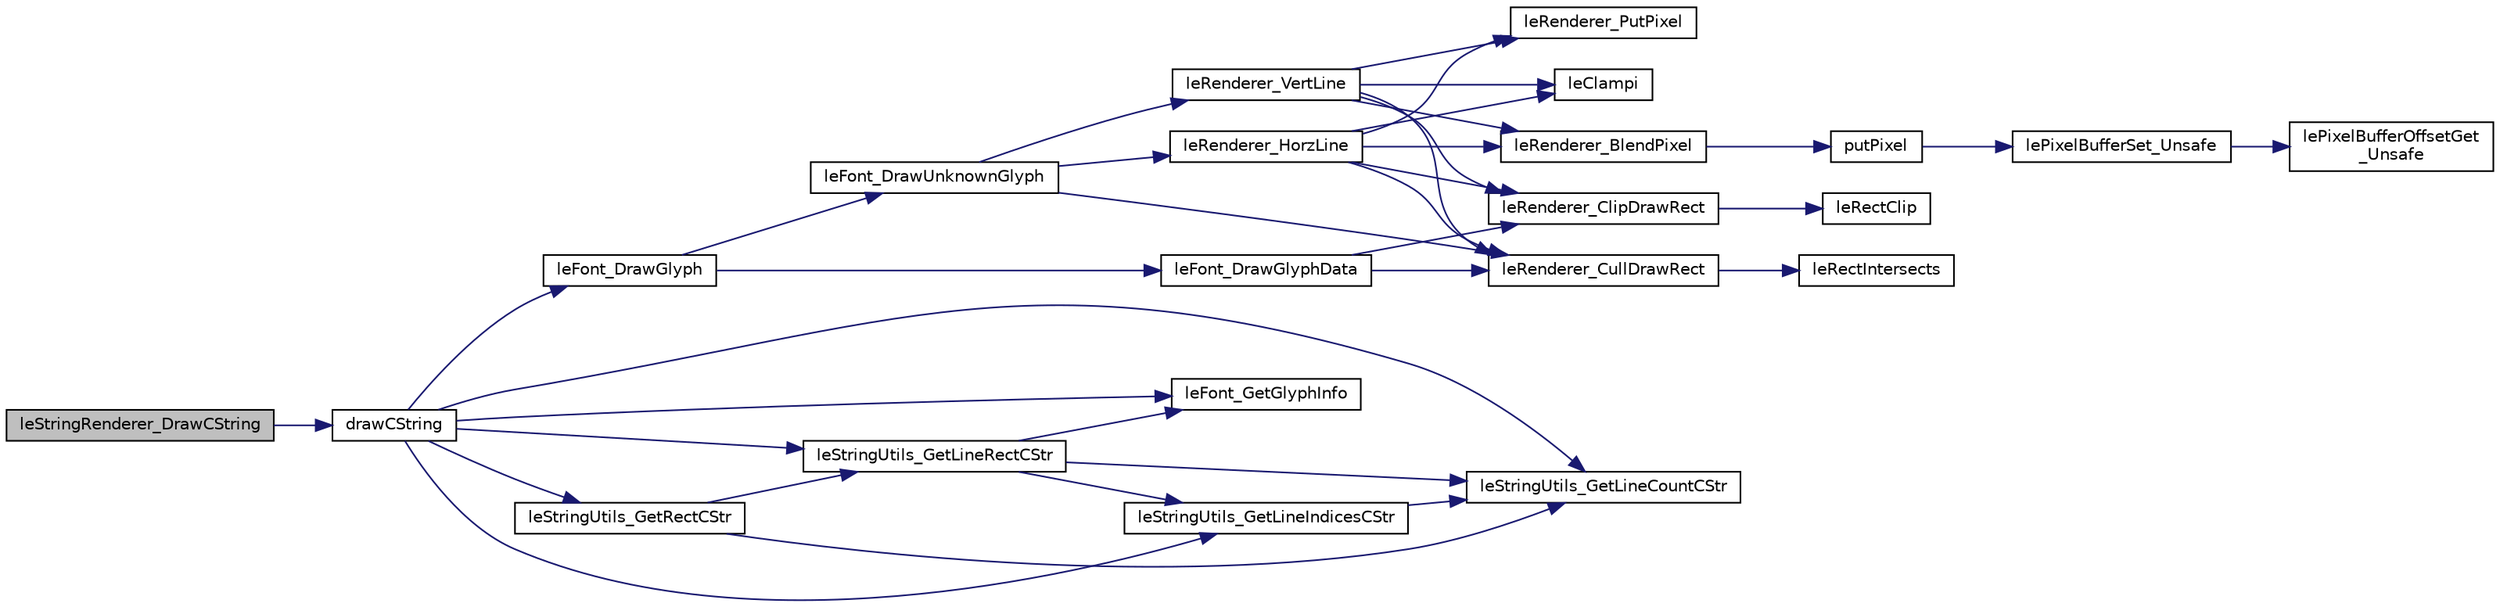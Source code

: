 digraph "leStringRenderer_DrawCString"
{
 // LATEX_PDF_SIZE
  edge [fontname="Helvetica",fontsize="10",labelfontname="Helvetica",labelfontsize="10"];
  node [fontname="Helvetica",fontsize="10",shape=record];
  rankdir="LR";
  Node1 [label="leStringRenderer_DrawCString",height=0.2,width=0.4,color="black", fillcolor="grey75", style="filled", fontcolor="black",tooltip=" "];
  Node1 -> Node2 [color="midnightblue",fontsize="10",style="solid",fontname="Helvetica"];
  Node2 [label="drawCString",height=0.2,width=0.4,color="black", fillcolor="white", style="filled",URL="$legato__string__renderer_8c.html#a213402f8bd6222abaf1651cbf96e8f9b",tooltip=" "];
  Node2 -> Node3 [color="midnightblue",fontsize="10",style="solid",fontname="Helvetica"];
  Node3 [label="leFont_DrawGlyph",height=0.2,width=0.4,color="black", fillcolor="white", style="filled",URL="$legato__font_8c.html#aa1ca1fb28984b2518932a1464df7e79a",tooltip=" "];
  Node3 -> Node4 [color="midnightblue",fontsize="10",style="solid",fontname="Helvetica"];
  Node4 [label="leFont_DrawGlyphData",height=0.2,width=0.4,color="black", fillcolor="white", style="filled",URL="$legato__font_8c.html#ab915c5dd71aa54e3755ac7e7e77120bf",tooltip=" "];
  Node4 -> Node5 [color="midnightblue",fontsize="10",style="solid",fontname="Helvetica"];
  Node5 [label="leRenderer_ClipDrawRect",height=0.2,width=0.4,color="black", fillcolor="white", style="filled",URL="$legato__renderer_8c.html#ac36b73cb9733f69bd771a3cdf4131c8c",tooltip=" "];
  Node5 -> Node6 [color="midnightblue",fontsize="10",style="solid",fontname="Helvetica"];
  Node6 [label="leRectClip",height=0.2,width=0.4,color="black", fillcolor="white", style="filled",URL="$legato__rect_8c.html#ac19d2a378a0bed1eb149afa2c07256be",tooltip=" "];
  Node4 -> Node7 [color="midnightblue",fontsize="10",style="solid",fontname="Helvetica"];
  Node7 [label="leRenderer_CullDrawRect",height=0.2,width=0.4,color="black", fillcolor="white", style="filled",URL="$legato__renderer_8c.html#a44a51a15a56b9b06042807e28ccdbfa9",tooltip=" "];
  Node7 -> Node8 [color="midnightblue",fontsize="10",style="solid",fontname="Helvetica"];
  Node8 [label="leRectIntersects",height=0.2,width=0.4,color="black", fillcolor="white", style="filled",URL="$legato__rect_8c.html#a3ae2e8d6ed6a3a5af11b9273fb02195d",tooltip=" "];
  Node3 -> Node9 [color="midnightblue",fontsize="10",style="solid",fontname="Helvetica"];
  Node9 [label="leFont_DrawUnknownGlyph",height=0.2,width=0.4,color="black", fillcolor="white", style="filled",URL="$legato__font_8c.html#a03c5addbf7c3e99d681e0e8e53ba52cd",tooltip=" "];
  Node9 -> Node7 [color="midnightblue",fontsize="10",style="solid",fontname="Helvetica"];
  Node9 -> Node10 [color="midnightblue",fontsize="10",style="solid",fontname="Helvetica"];
  Node10 [label="leRenderer_HorzLine",height=0.2,width=0.4,color="black", fillcolor="white", style="filled",URL="$legato__draw__line_8c.html#a904f5edae621f46e126b138af87b4ccf",tooltip=" "];
  Node10 -> Node11 [color="midnightblue",fontsize="10",style="solid",fontname="Helvetica"];
  Node11 [label="leClampi",height=0.2,width=0.4,color="black", fillcolor="white", style="filled",URL="$legato__math_8c.html#affae9f4108ffcaa4874007c797638977",tooltip=" "];
  Node10 -> Node12 [color="midnightblue",fontsize="10",style="solid",fontname="Helvetica"];
  Node12 [label="leRenderer_BlendPixel",height=0.2,width=0.4,color="black", fillcolor="white", style="filled",URL="$legato__draw_8c.html#af81f2f4cfe7f8a0412174677151a41b8",tooltip=" "];
  Node12 -> Node13 [color="midnightblue",fontsize="10",style="solid",fontname="Helvetica"];
  Node13 [label="putPixel",height=0.2,width=0.4,color="black", fillcolor="white", style="filled",URL="$legato__draw_8c.html#a44d112db78ddddd19c61056a816967f6",tooltip=" "];
  Node13 -> Node14 [color="midnightblue",fontsize="10",style="solid",fontname="Helvetica"];
  Node14 [label="lePixelBufferSet_Unsafe",height=0.2,width=0.4,color="black", fillcolor="white", style="filled",URL="$legato__pixelbuffer_8c.html#a59ec7b62436ec8e72b5627c4ac04e4e5",tooltip=" "];
  Node14 -> Node15 [color="midnightblue",fontsize="10",style="solid",fontname="Helvetica"];
  Node15 [label="lePixelBufferOffsetGet\l_Unsafe",height=0.2,width=0.4,color="black", fillcolor="white", style="filled",URL="$legato__pixelbuffer_8c.html#a4755b271a3f8b3550828220a46ff39e8",tooltip=" "];
  Node10 -> Node5 [color="midnightblue",fontsize="10",style="solid",fontname="Helvetica"];
  Node10 -> Node7 [color="midnightblue",fontsize="10",style="solid",fontname="Helvetica"];
  Node10 -> Node16 [color="midnightblue",fontsize="10",style="solid",fontname="Helvetica"];
  Node16 [label="leRenderer_PutPixel",height=0.2,width=0.4,color="black", fillcolor="white", style="filled",URL="$legato__draw_8c.html#a5bd8b3cb9a506b9253c8f3dcf1b8df31",tooltip=" "];
  Node9 -> Node17 [color="midnightblue",fontsize="10",style="solid",fontname="Helvetica"];
  Node17 [label="leRenderer_VertLine",height=0.2,width=0.4,color="black", fillcolor="white", style="filled",URL="$legato__draw__line_8c.html#a86851061167874ad328cc8e22937f1fb",tooltip=" "];
  Node17 -> Node11 [color="midnightblue",fontsize="10",style="solid",fontname="Helvetica"];
  Node17 -> Node12 [color="midnightblue",fontsize="10",style="solid",fontname="Helvetica"];
  Node17 -> Node5 [color="midnightblue",fontsize="10",style="solid",fontname="Helvetica"];
  Node17 -> Node7 [color="midnightblue",fontsize="10",style="solid",fontname="Helvetica"];
  Node17 -> Node16 [color="midnightblue",fontsize="10",style="solid",fontname="Helvetica"];
  Node2 -> Node18 [color="midnightblue",fontsize="10",style="solid",fontname="Helvetica"];
  Node18 [label="leFont_GetGlyphInfo",height=0.2,width=0.4,color="black", fillcolor="white", style="filled",URL="$legato__font_8c.html#adc970dea55e5bf510816327877ad7bf2",tooltip=" "];
  Node2 -> Node19 [color="midnightblue",fontsize="10",style="solid",fontname="Helvetica"];
  Node19 [label="leStringUtils_GetLineCountCStr",height=0.2,width=0.4,color="black", fillcolor="white", style="filled",URL="$legato__stringutils_8c.html#aa409ed663954589f377f315dad243403",tooltip=" "];
  Node2 -> Node20 [color="midnightblue",fontsize="10",style="solid",fontname="Helvetica"];
  Node20 [label="leStringUtils_GetLineIndicesCStr",height=0.2,width=0.4,color="black", fillcolor="white", style="filled",URL="$legato__stringutils_8c.html#ad030deb0876c703107667009aa17862f",tooltip=" "];
  Node20 -> Node19 [color="midnightblue",fontsize="10",style="solid",fontname="Helvetica"];
  Node2 -> Node21 [color="midnightblue",fontsize="10",style="solid",fontname="Helvetica"];
  Node21 [label="leStringUtils_GetLineRectCStr",height=0.2,width=0.4,color="black", fillcolor="white", style="filled",URL="$legato__stringutils_8c.html#af92f583416f8f5b0e31528828d158f90",tooltip=" "];
  Node21 -> Node18 [color="midnightblue",fontsize="10",style="solid",fontname="Helvetica"];
  Node21 -> Node19 [color="midnightblue",fontsize="10",style="solid",fontname="Helvetica"];
  Node21 -> Node20 [color="midnightblue",fontsize="10",style="solid",fontname="Helvetica"];
  Node2 -> Node22 [color="midnightblue",fontsize="10",style="solid",fontname="Helvetica"];
  Node22 [label="leStringUtils_GetRectCStr",height=0.2,width=0.4,color="black", fillcolor="white", style="filled",URL="$legato__stringutils_8c.html#a801b14801cf824b75cfc44ae7c5c7aa1",tooltip=" "];
  Node22 -> Node19 [color="midnightblue",fontsize="10",style="solid",fontname="Helvetica"];
  Node22 -> Node21 [color="midnightblue",fontsize="10",style="solid",fontname="Helvetica"];
}
